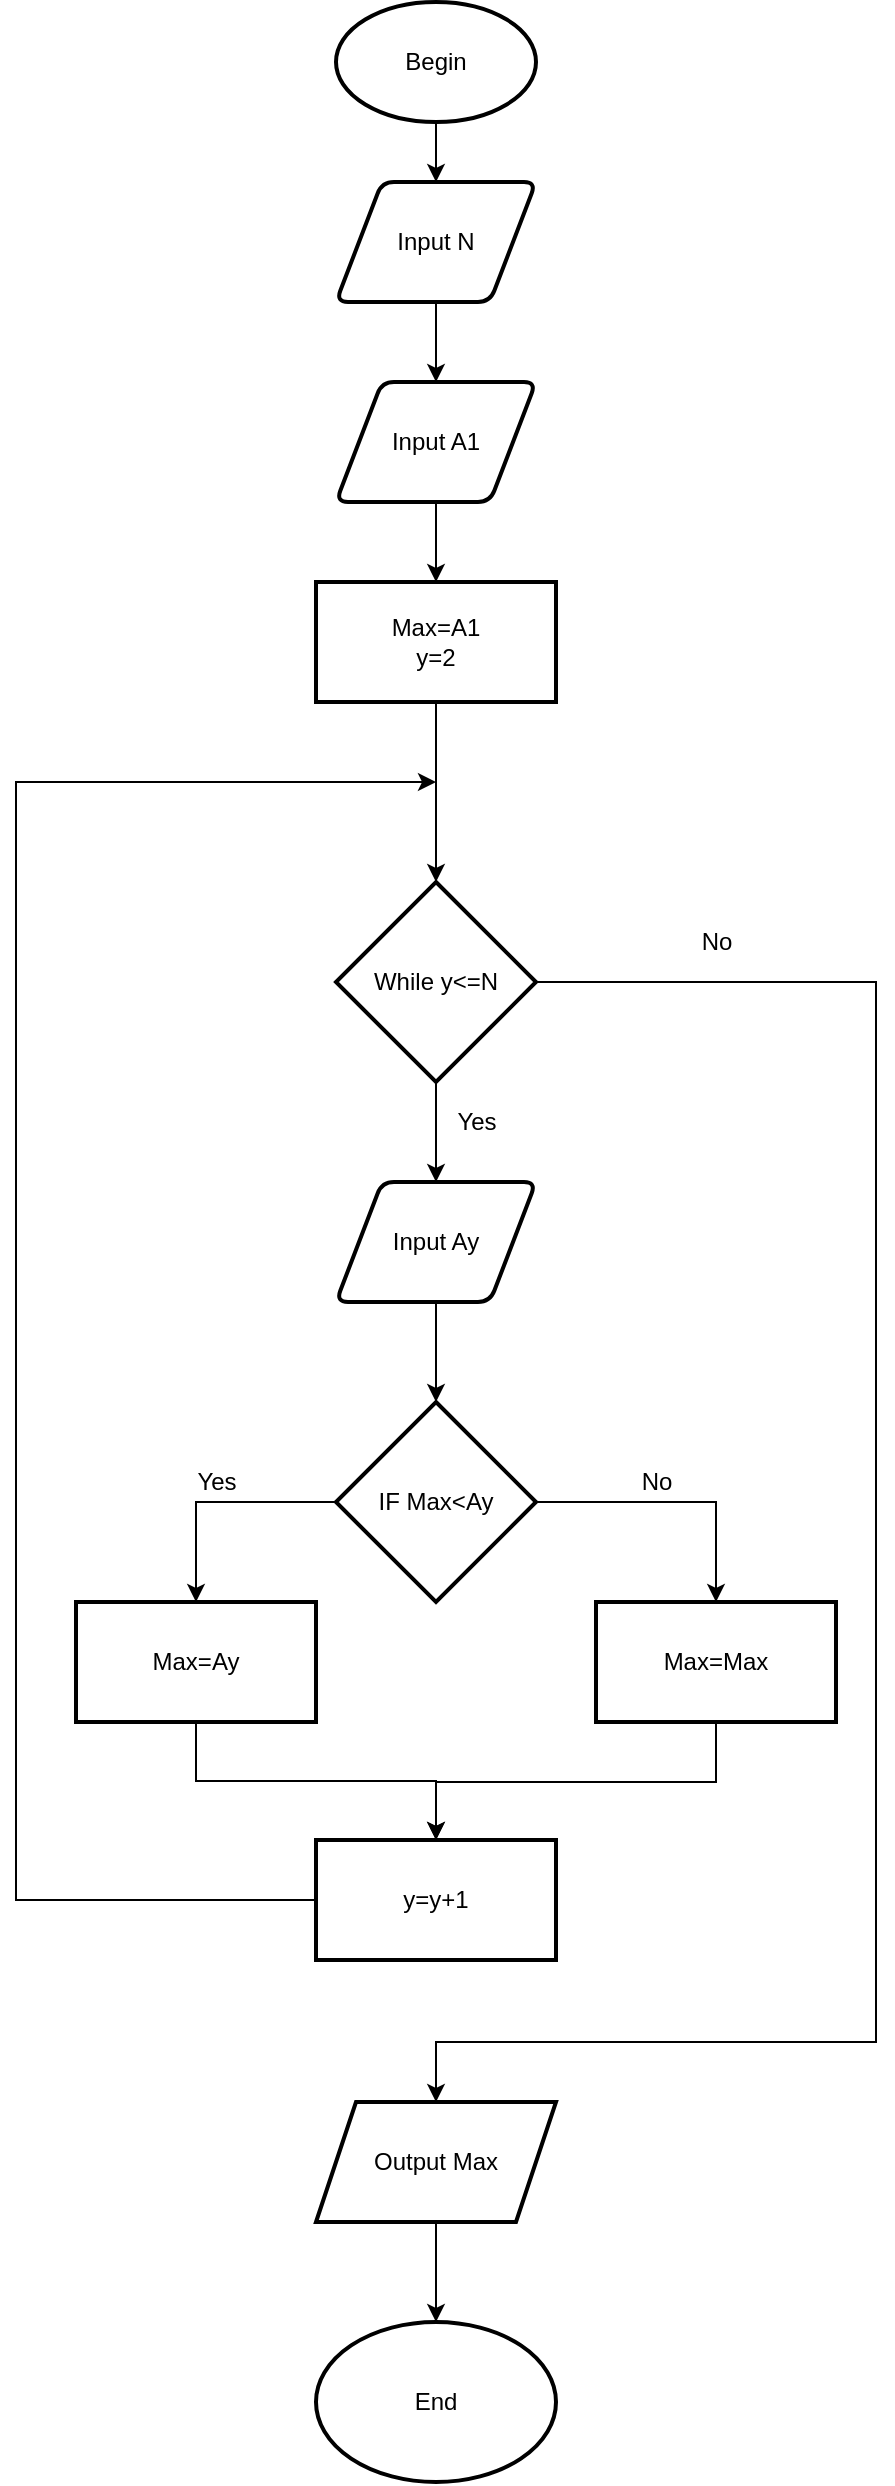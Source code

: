 <mxfile version="13.6.0" type="google"><diagram id="C5RBs43oDa-KdzZeNtuy" name="Page-1"><mxGraphModel dx="778" dy="1265" grid="1" gridSize="10" guides="1" tooltips="1" connect="1" arrows="1" fold="1" page="1" pageScale="1" pageWidth="827" pageHeight="1169" math="0" shadow="0"><root><mxCell id="WIyWlLk6GJQsqaUBKTNV-0"/><mxCell id="WIyWlLk6GJQsqaUBKTNV-1" parent="WIyWlLk6GJQsqaUBKTNV-0"/><mxCell id="elFAjr1w_UlmpBzcoSHl-9" value="" style="edgeStyle=orthogonalEdgeStyle;rounded=0;orthogonalLoop=1;jettySize=auto;html=1;" edge="1" parent="WIyWlLk6GJQsqaUBKTNV-1" source="elFAjr1w_UlmpBzcoSHl-2" target="elFAjr1w_UlmpBzcoSHl-8"><mxGeometry relative="1" as="geometry"/></mxCell><mxCell id="elFAjr1w_UlmpBzcoSHl-2" value="Input N" style="shape=parallelogram;html=1;strokeWidth=2;perimeter=parallelogramPerimeter;whiteSpace=wrap;rounded=1;arcSize=12;size=0.23;" vertex="1" parent="WIyWlLk6GJQsqaUBKTNV-1"><mxGeometry x="340" y="130" width="100" height="60" as="geometry"/></mxCell><mxCell id="elFAjr1w_UlmpBzcoSHl-14" value="" style="edgeStyle=orthogonalEdgeStyle;rounded=0;orthogonalLoop=1;jettySize=auto;html=1;" edge="1" parent="WIyWlLk6GJQsqaUBKTNV-1" source="elFAjr1w_UlmpBzcoSHl-3" target="elFAjr1w_UlmpBzcoSHl-13"><mxGeometry relative="1" as="geometry"/></mxCell><mxCell id="elFAjr1w_UlmpBzcoSHl-28" style="edgeStyle=orthogonalEdgeStyle;rounded=0;orthogonalLoop=1;jettySize=auto;html=1;exitX=1;exitY=0.5;exitDx=0;exitDy=0;exitPerimeter=0;entryX=0.5;entryY=0;entryDx=0;entryDy=0;" edge="1" parent="WIyWlLk6GJQsqaUBKTNV-1" source="elFAjr1w_UlmpBzcoSHl-3" target="elFAjr1w_UlmpBzcoSHl-29"><mxGeometry relative="1" as="geometry"><mxPoint x="630" y="1120" as="targetPoint"/><Array as="points"><mxPoint x="610" y="530"/><mxPoint x="610" y="1060"/><mxPoint x="390" y="1060"/></Array></mxGeometry></mxCell><mxCell id="elFAjr1w_UlmpBzcoSHl-3" value="While y&amp;lt;=N" style="strokeWidth=2;html=1;shape=mxgraph.flowchart.decision;whiteSpace=wrap;" vertex="1" parent="WIyWlLk6GJQsqaUBKTNV-1"><mxGeometry x="340" y="480" width="100" height="100" as="geometry"/></mxCell><mxCell id="elFAjr1w_UlmpBzcoSHl-6" value="" style="edgeStyle=orthogonalEdgeStyle;rounded=0;orthogonalLoop=1;jettySize=auto;html=1;" edge="1" parent="WIyWlLk6GJQsqaUBKTNV-1" source="elFAjr1w_UlmpBzcoSHl-5" target="elFAjr1w_UlmpBzcoSHl-2"><mxGeometry relative="1" as="geometry"/></mxCell><mxCell id="elFAjr1w_UlmpBzcoSHl-5" value="Begin" style="strokeWidth=2;html=1;shape=mxgraph.flowchart.start_1;whiteSpace=wrap;" vertex="1" parent="WIyWlLk6GJQsqaUBKTNV-1"><mxGeometry x="340" y="40" width="100" height="60" as="geometry"/></mxCell><mxCell id="elFAjr1w_UlmpBzcoSHl-11" value="" style="edgeStyle=orthogonalEdgeStyle;rounded=0;orthogonalLoop=1;jettySize=auto;html=1;" edge="1" parent="WIyWlLk6GJQsqaUBKTNV-1" source="elFAjr1w_UlmpBzcoSHl-8" target="elFAjr1w_UlmpBzcoSHl-10"><mxGeometry relative="1" as="geometry"/></mxCell><mxCell id="elFAjr1w_UlmpBzcoSHl-8" value="Input A1" style="shape=parallelogram;html=1;strokeWidth=2;perimeter=parallelogramPerimeter;whiteSpace=wrap;rounded=1;arcSize=12;size=0.23;" vertex="1" parent="WIyWlLk6GJQsqaUBKTNV-1"><mxGeometry x="340" y="230" width="100" height="60" as="geometry"/></mxCell><mxCell id="elFAjr1w_UlmpBzcoSHl-12" value="" style="edgeStyle=orthogonalEdgeStyle;rounded=0;orthogonalLoop=1;jettySize=auto;html=1;" edge="1" parent="WIyWlLk6GJQsqaUBKTNV-1" source="elFAjr1w_UlmpBzcoSHl-10" target="elFAjr1w_UlmpBzcoSHl-3"><mxGeometry relative="1" as="geometry"/></mxCell><mxCell id="elFAjr1w_UlmpBzcoSHl-10" value="Max=A1&lt;br&gt;y=2" style="rounded=0;whiteSpace=wrap;html=1;strokeWidth=2;" vertex="1" parent="WIyWlLk6GJQsqaUBKTNV-1"><mxGeometry x="330" y="330" width="120" height="60" as="geometry"/></mxCell><mxCell id="elFAjr1w_UlmpBzcoSHl-16" value="" style="edgeStyle=orthogonalEdgeStyle;rounded=0;orthogonalLoop=1;jettySize=auto;html=1;" edge="1" parent="WIyWlLk6GJQsqaUBKTNV-1" source="elFAjr1w_UlmpBzcoSHl-13" target="elFAjr1w_UlmpBzcoSHl-15"><mxGeometry relative="1" as="geometry"/></mxCell><mxCell id="elFAjr1w_UlmpBzcoSHl-13" value="Input Ay" style="shape=parallelogram;html=1;strokeWidth=2;perimeter=parallelogramPerimeter;whiteSpace=wrap;rounded=1;arcSize=12;size=0.23;" vertex="1" parent="WIyWlLk6GJQsqaUBKTNV-1"><mxGeometry x="340" y="630" width="100" height="60" as="geometry"/></mxCell><mxCell id="elFAjr1w_UlmpBzcoSHl-19" style="edgeStyle=orthogonalEdgeStyle;rounded=0;orthogonalLoop=1;jettySize=auto;html=1;entryX=0.5;entryY=0;entryDx=0;entryDy=0;" edge="1" parent="WIyWlLk6GJQsqaUBKTNV-1" source="elFAjr1w_UlmpBzcoSHl-15" target="elFAjr1w_UlmpBzcoSHl-17"><mxGeometry relative="1" as="geometry"/></mxCell><mxCell id="elFAjr1w_UlmpBzcoSHl-20" style="edgeStyle=orthogonalEdgeStyle;rounded=0;orthogonalLoop=1;jettySize=auto;html=1;exitX=1;exitY=0.5;exitDx=0;exitDy=0;exitPerimeter=0;entryX=0.5;entryY=0;entryDx=0;entryDy=0;" edge="1" parent="WIyWlLk6GJQsqaUBKTNV-1" source="elFAjr1w_UlmpBzcoSHl-15" target="elFAjr1w_UlmpBzcoSHl-18"><mxGeometry relative="1" as="geometry"/></mxCell><mxCell id="elFAjr1w_UlmpBzcoSHl-15" value="IF Max&amp;lt;Ay" style="strokeWidth=2;html=1;shape=mxgraph.flowchart.decision;whiteSpace=wrap;" vertex="1" parent="WIyWlLk6GJQsqaUBKTNV-1"><mxGeometry x="340" y="740" width="100" height="100" as="geometry"/></mxCell><mxCell id="elFAjr1w_UlmpBzcoSHl-24" style="edgeStyle=orthogonalEdgeStyle;rounded=0;orthogonalLoop=1;jettySize=auto;html=1;entryX=0.5;entryY=0;entryDx=0;entryDy=0;" edge="1" parent="WIyWlLk6GJQsqaUBKTNV-1" source="elFAjr1w_UlmpBzcoSHl-17" target="elFAjr1w_UlmpBzcoSHl-23"><mxGeometry relative="1" as="geometry"/></mxCell><mxCell id="elFAjr1w_UlmpBzcoSHl-17" value="Max=Ay" style="whiteSpace=wrap;html=1;strokeWidth=2;" vertex="1" parent="WIyWlLk6GJQsqaUBKTNV-1"><mxGeometry x="210" y="840" width="120" height="60" as="geometry"/></mxCell><mxCell id="elFAjr1w_UlmpBzcoSHl-25" style="edgeStyle=orthogonalEdgeStyle;rounded=0;orthogonalLoop=1;jettySize=auto;html=1;" edge="1" parent="WIyWlLk6GJQsqaUBKTNV-1" source="elFAjr1w_UlmpBzcoSHl-18" target="elFAjr1w_UlmpBzcoSHl-23"><mxGeometry relative="1" as="geometry"><Array as="points"><mxPoint x="530" y="930"/><mxPoint x="390" y="930"/></Array></mxGeometry></mxCell><mxCell id="elFAjr1w_UlmpBzcoSHl-18" value="Max=Max" style="whiteSpace=wrap;html=1;strokeWidth=2;" vertex="1" parent="WIyWlLk6GJQsqaUBKTNV-1"><mxGeometry x="470" y="840" width="120" height="60" as="geometry"/></mxCell><mxCell id="elFAjr1w_UlmpBzcoSHl-21" value="Yes" style="text;html=1;align=center;verticalAlign=middle;resizable=0;points=[];autosize=1;" vertex="1" parent="WIyWlLk6GJQsqaUBKTNV-1"><mxGeometry x="260" y="770" width="40" height="20" as="geometry"/></mxCell><mxCell id="elFAjr1w_UlmpBzcoSHl-22" value="No" style="text;html=1;align=center;verticalAlign=middle;resizable=0;points=[];autosize=1;" vertex="1" parent="WIyWlLk6GJQsqaUBKTNV-1"><mxGeometry x="485" y="770" width="30" height="20" as="geometry"/></mxCell><mxCell id="elFAjr1w_UlmpBzcoSHl-26" style="edgeStyle=orthogonalEdgeStyle;rounded=0;orthogonalLoop=1;jettySize=auto;html=1;exitX=0;exitY=0.5;exitDx=0;exitDy=0;" edge="1" parent="WIyWlLk6GJQsqaUBKTNV-1" source="elFAjr1w_UlmpBzcoSHl-23"><mxGeometry relative="1" as="geometry"><mxPoint x="390" y="430" as="targetPoint"/><Array as="points"><mxPoint x="180" y="989"/><mxPoint x="180" y="430"/></Array></mxGeometry></mxCell><mxCell id="elFAjr1w_UlmpBzcoSHl-23" value="y=y+1" style="whiteSpace=wrap;html=1;strokeWidth=2;" vertex="1" parent="WIyWlLk6GJQsqaUBKTNV-1"><mxGeometry x="330" y="959" width="120" height="60" as="geometry"/></mxCell><mxCell id="elFAjr1w_UlmpBzcoSHl-27" value="Yes" style="text;html=1;align=center;verticalAlign=middle;resizable=0;points=[];autosize=1;" vertex="1" parent="WIyWlLk6GJQsqaUBKTNV-1"><mxGeometry x="390" y="590" width="40" height="20" as="geometry"/></mxCell><mxCell id="elFAjr1w_UlmpBzcoSHl-31" value="" style="edgeStyle=orthogonalEdgeStyle;rounded=0;orthogonalLoop=1;jettySize=auto;html=1;" edge="1" parent="WIyWlLk6GJQsqaUBKTNV-1" source="elFAjr1w_UlmpBzcoSHl-29" target="elFAjr1w_UlmpBzcoSHl-30"><mxGeometry relative="1" as="geometry"/></mxCell><mxCell id="elFAjr1w_UlmpBzcoSHl-29" value="Output Max" style="shape=parallelogram;perimeter=parallelogramPerimeter;whiteSpace=wrap;html=1;fixedSize=1;strokeWidth=2;" vertex="1" parent="WIyWlLk6GJQsqaUBKTNV-1"><mxGeometry x="330" y="1090" width="120" height="60" as="geometry"/></mxCell><mxCell id="elFAjr1w_UlmpBzcoSHl-30" value="End" style="ellipse;whiteSpace=wrap;html=1;strokeWidth=2;" vertex="1" parent="WIyWlLk6GJQsqaUBKTNV-1"><mxGeometry x="330" y="1200" width="120" height="80" as="geometry"/></mxCell><mxCell id="elFAjr1w_UlmpBzcoSHl-32" value="No" style="text;html=1;align=center;verticalAlign=middle;resizable=0;points=[];autosize=1;" vertex="1" parent="WIyWlLk6GJQsqaUBKTNV-1"><mxGeometry x="515" y="500" width="30" height="20" as="geometry"/></mxCell></root></mxGraphModel></diagram></mxfile>